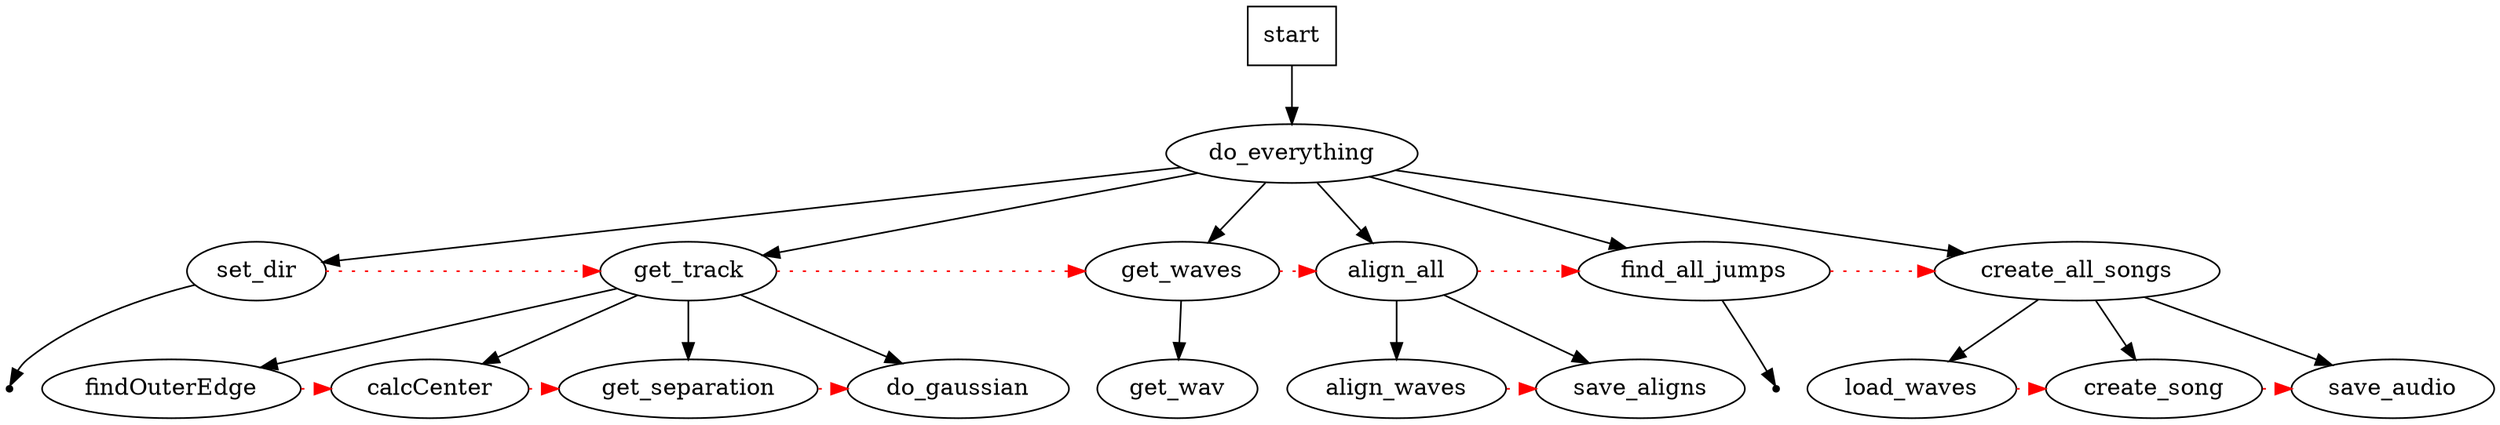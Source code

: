 digraph shellac{
	
	// Shape of special boxes
	start[shape=box]
	stop_0[shape=point]
	stop_1[shape=point];
	
	// LIVELLO 0
	start -> do_everything
	
	// LIVELLO 1
	do_everything -> set_dir;
	do_everything -> get_track;
	do_everything -> get_waves;
	do_everything -> align_all;
	do_everything -> find_all_jumps;
	do_everything -> create_all_songs;
	
	set_dir -> get_track -> get_waves -> align_all -> find_all_jumps -> 
	create_all_songs [color=red, style=dotted, constraint=false];	
	
	// LIVELLO 2
	set_dir->stop_0;
	
	get_track->findOuterEdge;
	get_track->calcCenter;
	get_track->get_separation;
	get_track->do_gaussian;
	
	findOuterEdge ->calcCenter ->get_separation->do_gaussian 
	[color=red, style=dotted, constraint=false];
	
	get_waves->get_wav;
	
	align_all->align_waves;
	align_all->save_aligns;
	
	align_waves->save_aligns
	[color=red, style=dotted, constraint=false];
	
	find_all_jumps->stop_1;
	
	create_all_songs->load_waves;
	create_all_songs->create_song;
	create_all_songs->save_audio;

	load_waves->create_song->save_audio
	[color=red, style=dotted, constraint=false];
	
	// LIVELLO 3
}

digraph label{
	label="label of the graph"
	{
		rank=same;
		caller;
		before;
	}
	{
		rank=same;
		called;
		after;
	}
	caller->called;
	before->after[color=red, style=dotted, constraint=false];
	
}

digraph princeton{
	
	A[label="record scanning"]
	B[label="center of record detection"]
	C[label="track separation detection"]
	D[label="rectification"]
	E[label="wave extraction"]
	F[label="alignment and track reconstruction"]
	G[label="audio post-processing"]
	
	A->B->C->D->E->F->G;
}


